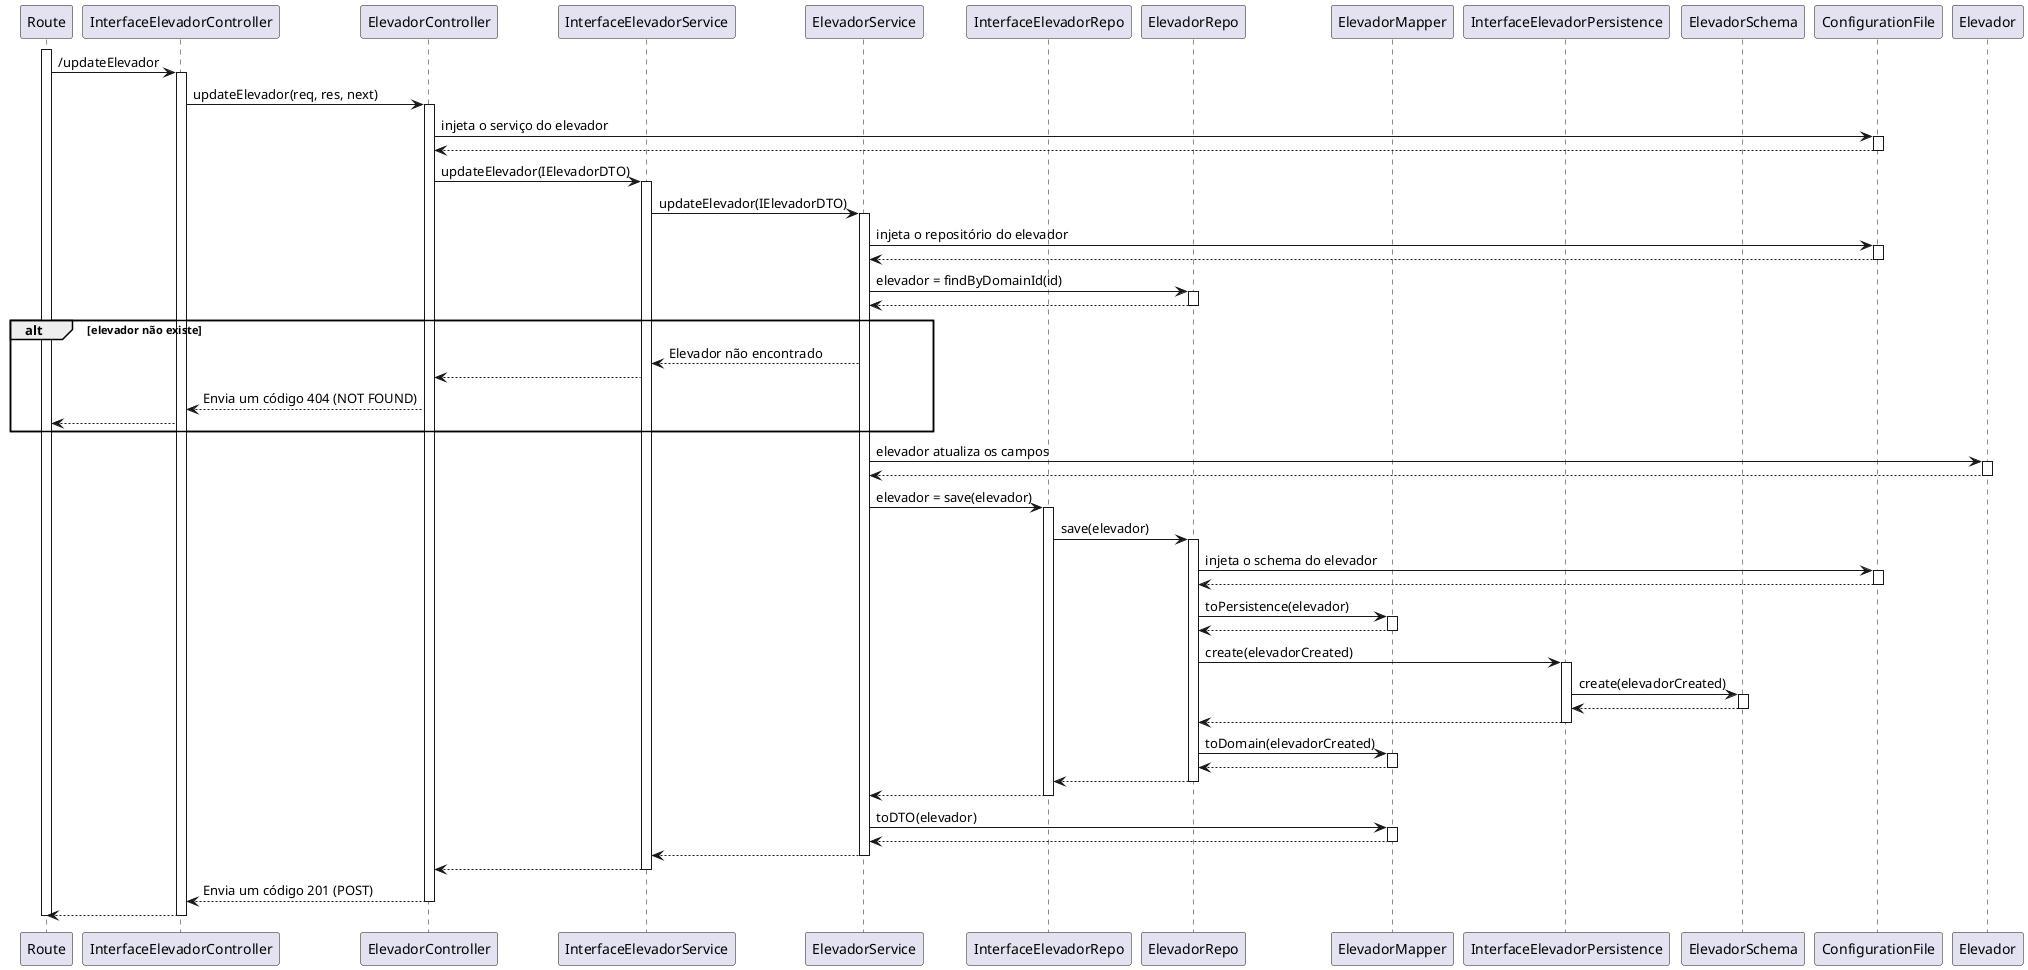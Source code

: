 @startuml sd

participant Route as route
participant InterfaceElevadorController as ictrl
participant ElevadorController as ctrl
participant InterfaceElevadorService as isvc
participant ElevadorService as svc
participant InterfaceElevadorRepo as irepo
participant ElevadorRepo as repo
participant ElevadorMapper as mapper
participant InterfaceElevadorPersistence as ischema
participant ElevadorSchema as schema
participant ConfigurationFile as conf
participant Elevador as model

activate route
route -> ictrl : /updateElevador
activate ictrl
ictrl -> ctrl : updateElevador(req, res, next)
activate ctrl
ctrl -> conf : injeta o serviço do elevador
activate conf
conf --> ctrl
deactivate conf
ctrl -> isvc : updateElevador(IElevadorDTO)
activate isvc
isvc -> svc : updateElevador(IElevadorDTO)
activate svc
svc -> conf : injeta o repositório do elevador
activate conf
conf --> svc
deactivate conf
svc -> repo : elevador = findByDomainId(id)
activate repo
repo --> svc
deactivate repo
alt elevador não existe
    svc --> isvc : Elevador não encontrado
    isvc --> ctrl
    ctrl --> ictrl : Envia um código 404 (NOT FOUND)
    ictrl --> route
end
svc -> model : elevador atualiza os campos
activate model
model --> svc
deactivate model
svc -> irepo : elevador = save(elevador)
activate irepo
irepo -> repo : save(elevador)
activate repo
repo -> conf : injeta o schema do elevador
activate conf
conf --> repo
deactivate conf
repo -> mapper : toPersistence(elevador)
activate mapper
mapper --> repo
deactivate mapper
repo -> ischema : create(elevadorCreated)
activate ischema 
ischema -> schema : create(elevadorCreated)
activate schema
schema --> ischema
deactivate schema
ischema --> repo
deactivate ischema
repo -> mapper : toDomain(elevadorCreated)
activate mapper
mapper --> repo
deactivate mapper
repo --> irepo
deactivate repo
irepo --> svc
deactivate irepo
svc -> mapper : toDTO(elevador)
activate mapper
mapper --> svc
deactivate mapper
svc --> isvc
deactivate svc
isvc --> ctrl
deactivate isvc
ctrl --> ictrl : Envia um código 201 (POST)
deactivate ctrl
ictrl --> route
deactivate ictrl
deactivate route



@enduml